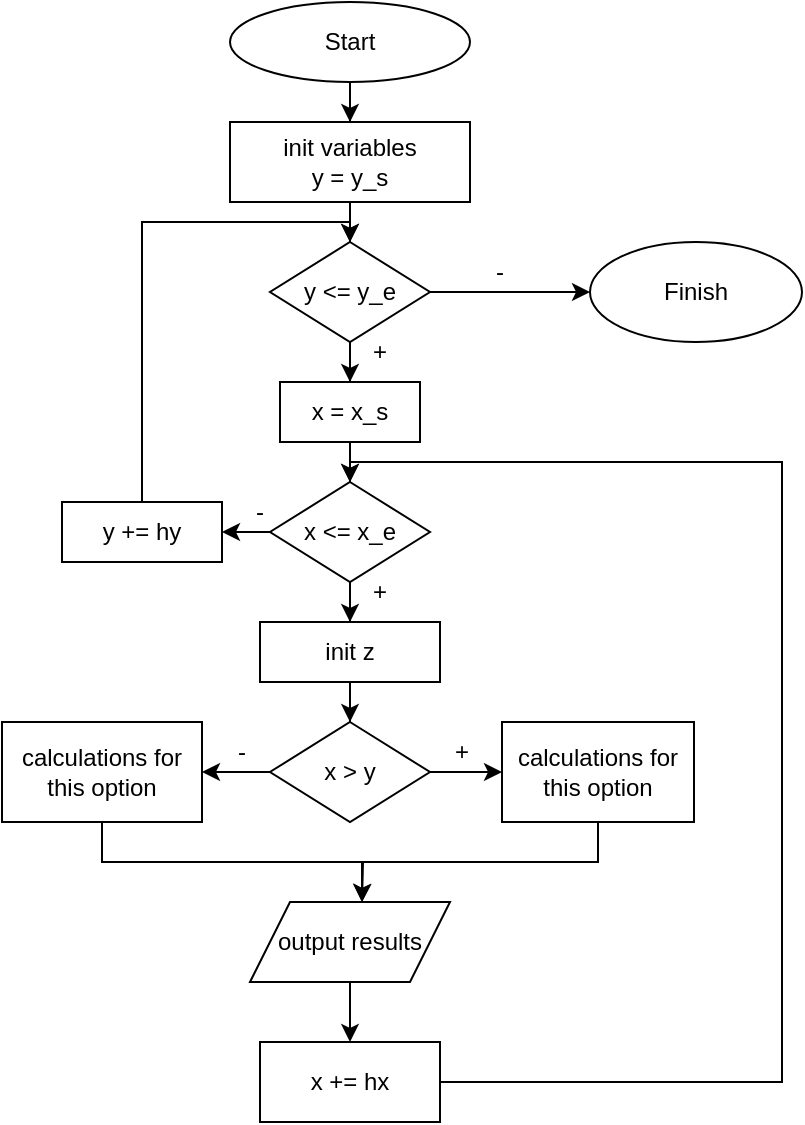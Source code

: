 <mxfile version="24.7.17">
  <diagram id="C5RBs43oDa-KdzZeNtuy" name="Page-1">
    <mxGraphModel dx="1248" dy="592" grid="1" gridSize="10" guides="1" tooltips="1" connect="1" arrows="1" fold="1" page="1" pageScale="1" pageWidth="827" pageHeight="1169" math="0" shadow="0">
      <root>
        <mxCell id="WIyWlLk6GJQsqaUBKTNV-0" />
        <mxCell id="WIyWlLk6GJQsqaUBKTNV-1" parent="WIyWlLk6GJQsqaUBKTNV-0" />
        <mxCell id="RcNdn-zVanMTYNjiKF-i-2" value="" style="edgeStyle=orthogonalEdgeStyle;rounded=0;orthogonalLoop=1;jettySize=auto;html=1;" edge="1" parent="WIyWlLk6GJQsqaUBKTNV-1" source="RcNdn-zVanMTYNjiKF-i-0" target="RcNdn-zVanMTYNjiKF-i-1">
          <mxGeometry relative="1" as="geometry" />
        </mxCell>
        <mxCell id="RcNdn-zVanMTYNjiKF-i-0" value="Start" style="ellipse;whiteSpace=wrap;html=1;" vertex="1" parent="WIyWlLk6GJQsqaUBKTNV-1">
          <mxGeometry x="354" y="10" width="120" height="40" as="geometry" />
        </mxCell>
        <mxCell id="RcNdn-zVanMTYNjiKF-i-4" value="" style="edgeStyle=orthogonalEdgeStyle;rounded=0;orthogonalLoop=1;jettySize=auto;html=1;" edge="1" parent="WIyWlLk6GJQsqaUBKTNV-1" source="RcNdn-zVanMTYNjiKF-i-1" target="RcNdn-zVanMTYNjiKF-i-3">
          <mxGeometry relative="1" as="geometry" />
        </mxCell>
        <mxCell id="RcNdn-zVanMTYNjiKF-i-1" value="init variables&lt;div&gt;y = y_s&lt;/div&gt;" style="whiteSpace=wrap;html=1;" vertex="1" parent="WIyWlLk6GJQsqaUBKTNV-1">
          <mxGeometry x="354" y="70" width="120" height="40" as="geometry" />
        </mxCell>
        <mxCell id="RcNdn-zVanMTYNjiKF-i-6" value="" style="edgeStyle=orthogonalEdgeStyle;rounded=0;orthogonalLoop=1;jettySize=auto;html=1;" edge="1" parent="WIyWlLk6GJQsqaUBKTNV-1" source="RcNdn-zVanMTYNjiKF-i-3" target="RcNdn-zVanMTYNjiKF-i-5">
          <mxGeometry relative="1" as="geometry" />
        </mxCell>
        <mxCell id="RcNdn-zVanMTYNjiKF-i-27" value="" style="edgeStyle=orthogonalEdgeStyle;rounded=0;orthogonalLoop=1;jettySize=auto;html=1;" edge="1" parent="WIyWlLk6GJQsqaUBKTNV-1" source="RcNdn-zVanMTYNjiKF-i-3" target="RcNdn-zVanMTYNjiKF-i-26">
          <mxGeometry relative="1" as="geometry" />
        </mxCell>
        <mxCell id="RcNdn-zVanMTYNjiKF-i-3" value="y &amp;lt;= y_e" style="rhombus;whiteSpace=wrap;html=1;" vertex="1" parent="WIyWlLk6GJQsqaUBKTNV-1">
          <mxGeometry x="374" y="130" width="80" height="50" as="geometry" />
        </mxCell>
        <mxCell id="RcNdn-zVanMTYNjiKF-i-8" value="" style="edgeStyle=orthogonalEdgeStyle;rounded=0;orthogonalLoop=1;jettySize=auto;html=1;" edge="1" parent="WIyWlLk6GJQsqaUBKTNV-1" source="RcNdn-zVanMTYNjiKF-i-5" target="RcNdn-zVanMTYNjiKF-i-7">
          <mxGeometry relative="1" as="geometry" />
        </mxCell>
        <mxCell id="RcNdn-zVanMTYNjiKF-i-5" value="x = x_s" style="whiteSpace=wrap;html=1;" vertex="1" parent="WIyWlLk6GJQsqaUBKTNV-1">
          <mxGeometry x="379" y="200" width="70" height="30" as="geometry" />
        </mxCell>
        <mxCell id="RcNdn-zVanMTYNjiKF-i-10" value="" style="edgeStyle=orthogonalEdgeStyle;rounded=0;orthogonalLoop=1;jettySize=auto;html=1;" edge="1" parent="WIyWlLk6GJQsqaUBKTNV-1" source="RcNdn-zVanMTYNjiKF-i-7" target="RcNdn-zVanMTYNjiKF-i-9">
          <mxGeometry relative="1" as="geometry" />
        </mxCell>
        <mxCell id="RcNdn-zVanMTYNjiKF-i-24" value="" style="edgeStyle=orthogonalEdgeStyle;rounded=0;orthogonalLoop=1;jettySize=auto;html=1;" edge="1" parent="WIyWlLk6GJQsqaUBKTNV-1" source="RcNdn-zVanMTYNjiKF-i-7" target="RcNdn-zVanMTYNjiKF-i-23">
          <mxGeometry relative="1" as="geometry" />
        </mxCell>
        <mxCell id="RcNdn-zVanMTYNjiKF-i-7" value="x &amp;lt;= x_e" style="rhombus;whiteSpace=wrap;html=1;" vertex="1" parent="WIyWlLk6GJQsqaUBKTNV-1">
          <mxGeometry x="374" y="250" width="80" height="50" as="geometry" />
        </mxCell>
        <mxCell id="RcNdn-zVanMTYNjiKF-i-12" value="" style="edgeStyle=orthogonalEdgeStyle;rounded=0;orthogonalLoop=1;jettySize=auto;html=1;" edge="1" parent="WIyWlLk6GJQsqaUBKTNV-1" source="RcNdn-zVanMTYNjiKF-i-9" target="RcNdn-zVanMTYNjiKF-i-11">
          <mxGeometry relative="1" as="geometry" />
        </mxCell>
        <mxCell id="RcNdn-zVanMTYNjiKF-i-9" value="init z" style="whiteSpace=wrap;html=1;" vertex="1" parent="WIyWlLk6GJQsqaUBKTNV-1">
          <mxGeometry x="369" y="320" width="90" height="30" as="geometry" />
        </mxCell>
        <mxCell id="RcNdn-zVanMTYNjiKF-i-14" value="" style="edgeStyle=orthogonalEdgeStyle;rounded=0;orthogonalLoop=1;jettySize=auto;html=1;" edge="1" parent="WIyWlLk6GJQsqaUBKTNV-1" source="RcNdn-zVanMTYNjiKF-i-11" target="RcNdn-zVanMTYNjiKF-i-13">
          <mxGeometry relative="1" as="geometry" />
        </mxCell>
        <mxCell id="RcNdn-zVanMTYNjiKF-i-16" value="" style="edgeStyle=orthogonalEdgeStyle;rounded=0;orthogonalLoop=1;jettySize=auto;html=1;" edge="1" parent="WIyWlLk6GJQsqaUBKTNV-1" source="RcNdn-zVanMTYNjiKF-i-11" target="RcNdn-zVanMTYNjiKF-i-15">
          <mxGeometry relative="1" as="geometry" />
        </mxCell>
        <mxCell id="RcNdn-zVanMTYNjiKF-i-11" value="x &amp;gt; y" style="rhombus;whiteSpace=wrap;html=1;" vertex="1" parent="WIyWlLk6GJQsqaUBKTNV-1">
          <mxGeometry x="374" y="370" width="80" height="50" as="geometry" />
        </mxCell>
        <mxCell id="RcNdn-zVanMTYNjiKF-i-18" value="" style="edgeStyle=orthogonalEdgeStyle;rounded=0;orthogonalLoop=1;jettySize=auto;html=1;" edge="1" parent="WIyWlLk6GJQsqaUBKTNV-1" source="RcNdn-zVanMTYNjiKF-i-13" target="RcNdn-zVanMTYNjiKF-i-17">
          <mxGeometry relative="1" as="geometry">
            <Array as="points">
              <mxPoint x="290" y="440" />
              <mxPoint x="420" y="440" />
            </Array>
          </mxGeometry>
        </mxCell>
        <mxCell id="RcNdn-zVanMTYNjiKF-i-13" value="calculations for this option" style="whiteSpace=wrap;html=1;" vertex="1" parent="WIyWlLk6GJQsqaUBKTNV-1">
          <mxGeometry x="240" y="370" width="100" height="50" as="geometry" />
        </mxCell>
        <mxCell id="RcNdn-zVanMTYNjiKF-i-19" style="edgeStyle=orthogonalEdgeStyle;rounded=0;orthogonalLoop=1;jettySize=auto;html=1;exitX=0.5;exitY=1;exitDx=0;exitDy=0;" edge="1" parent="WIyWlLk6GJQsqaUBKTNV-1" source="RcNdn-zVanMTYNjiKF-i-15">
          <mxGeometry relative="1" as="geometry">
            <mxPoint x="420" y="460" as="targetPoint" />
          </mxGeometry>
        </mxCell>
        <mxCell id="RcNdn-zVanMTYNjiKF-i-15" value="calculations for this option" style="whiteSpace=wrap;html=1;" vertex="1" parent="WIyWlLk6GJQsqaUBKTNV-1">
          <mxGeometry x="490" y="370" width="96" height="50" as="geometry" />
        </mxCell>
        <mxCell id="RcNdn-zVanMTYNjiKF-i-21" value="" style="edgeStyle=orthogonalEdgeStyle;rounded=0;orthogonalLoop=1;jettySize=auto;html=1;" edge="1" parent="WIyWlLk6GJQsqaUBKTNV-1" source="RcNdn-zVanMTYNjiKF-i-17" target="RcNdn-zVanMTYNjiKF-i-20">
          <mxGeometry relative="1" as="geometry" />
        </mxCell>
        <mxCell id="RcNdn-zVanMTYNjiKF-i-17" value="output results" style="shape=parallelogram;perimeter=parallelogramPerimeter;whiteSpace=wrap;html=1;fixedSize=1;" vertex="1" parent="WIyWlLk6GJQsqaUBKTNV-1">
          <mxGeometry x="364" y="460" width="100" height="40" as="geometry" />
        </mxCell>
        <mxCell id="RcNdn-zVanMTYNjiKF-i-22" style="edgeStyle=orthogonalEdgeStyle;rounded=0;orthogonalLoop=1;jettySize=auto;html=1;exitX=1;exitY=0.5;exitDx=0;exitDy=0;entryX=0.5;entryY=0;entryDx=0;entryDy=0;" edge="1" parent="WIyWlLk6GJQsqaUBKTNV-1" source="RcNdn-zVanMTYNjiKF-i-20" target="RcNdn-zVanMTYNjiKF-i-7">
          <mxGeometry relative="1" as="geometry">
            <Array as="points">
              <mxPoint x="630" y="550" />
              <mxPoint x="630" y="240" />
              <mxPoint x="414" y="240" />
            </Array>
          </mxGeometry>
        </mxCell>
        <mxCell id="RcNdn-zVanMTYNjiKF-i-20" value="x += hx" style="whiteSpace=wrap;html=1;" vertex="1" parent="WIyWlLk6GJQsqaUBKTNV-1">
          <mxGeometry x="369" y="530" width="90" height="40" as="geometry" />
        </mxCell>
        <mxCell id="RcNdn-zVanMTYNjiKF-i-25" style="edgeStyle=orthogonalEdgeStyle;rounded=0;orthogonalLoop=1;jettySize=auto;html=1;exitX=0.5;exitY=0;exitDx=0;exitDy=0;entryX=0.5;entryY=0;entryDx=0;entryDy=0;" edge="1" parent="WIyWlLk6GJQsqaUBKTNV-1" source="RcNdn-zVanMTYNjiKF-i-23" target="RcNdn-zVanMTYNjiKF-i-3">
          <mxGeometry relative="1" as="geometry">
            <Array as="points">
              <mxPoint x="310" y="120" />
              <mxPoint x="414" y="120" />
            </Array>
          </mxGeometry>
        </mxCell>
        <mxCell id="RcNdn-zVanMTYNjiKF-i-23" value="y += hy" style="whiteSpace=wrap;html=1;" vertex="1" parent="WIyWlLk6GJQsqaUBKTNV-1">
          <mxGeometry x="270" y="260" width="80" height="30" as="geometry" />
        </mxCell>
        <mxCell id="RcNdn-zVanMTYNjiKF-i-26" value="Finish" style="ellipse;whiteSpace=wrap;html=1;" vertex="1" parent="WIyWlLk6GJQsqaUBKTNV-1">
          <mxGeometry x="534" y="130" width="106" height="50" as="geometry" />
        </mxCell>
        <mxCell id="RcNdn-zVanMTYNjiKF-i-28" value="+" style="text;html=1;align=center;verticalAlign=middle;whiteSpace=wrap;rounded=0;" vertex="1" parent="WIyWlLk6GJQsqaUBKTNV-1">
          <mxGeometry x="399" y="170" width="60" height="30" as="geometry" />
        </mxCell>
        <mxCell id="RcNdn-zVanMTYNjiKF-i-29" value="+" style="text;html=1;align=center;verticalAlign=middle;whiteSpace=wrap;rounded=0;" vertex="1" parent="WIyWlLk6GJQsqaUBKTNV-1">
          <mxGeometry x="399" y="290" width="60" height="30" as="geometry" />
        </mxCell>
        <mxCell id="RcNdn-zVanMTYNjiKF-i-30" value="+" style="text;html=1;align=center;verticalAlign=middle;whiteSpace=wrap;rounded=0;" vertex="1" parent="WIyWlLk6GJQsqaUBKTNV-1">
          <mxGeometry x="440" y="370" width="60" height="30" as="geometry" />
        </mxCell>
        <mxCell id="RcNdn-zVanMTYNjiKF-i-31" value="-" style="text;html=1;align=center;verticalAlign=middle;whiteSpace=wrap;rounded=0;" vertex="1" parent="WIyWlLk6GJQsqaUBKTNV-1">
          <mxGeometry x="459" y="130" width="60" height="30" as="geometry" />
        </mxCell>
        <mxCell id="RcNdn-zVanMTYNjiKF-i-32" value="-" style="text;html=1;align=center;verticalAlign=middle;whiteSpace=wrap;rounded=0;" vertex="1" parent="WIyWlLk6GJQsqaUBKTNV-1">
          <mxGeometry x="339" y="250" width="60" height="30" as="geometry" />
        </mxCell>
        <mxCell id="RcNdn-zVanMTYNjiKF-i-33" value="-" style="text;html=1;align=center;verticalAlign=middle;whiteSpace=wrap;rounded=0;" vertex="1" parent="WIyWlLk6GJQsqaUBKTNV-1">
          <mxGeometry x="330" y="370" width="60" height="30" as="geometry" />
        </mxCell>
      </root>
    </mxGraphModel>
  </diagram>
</mxfile>
